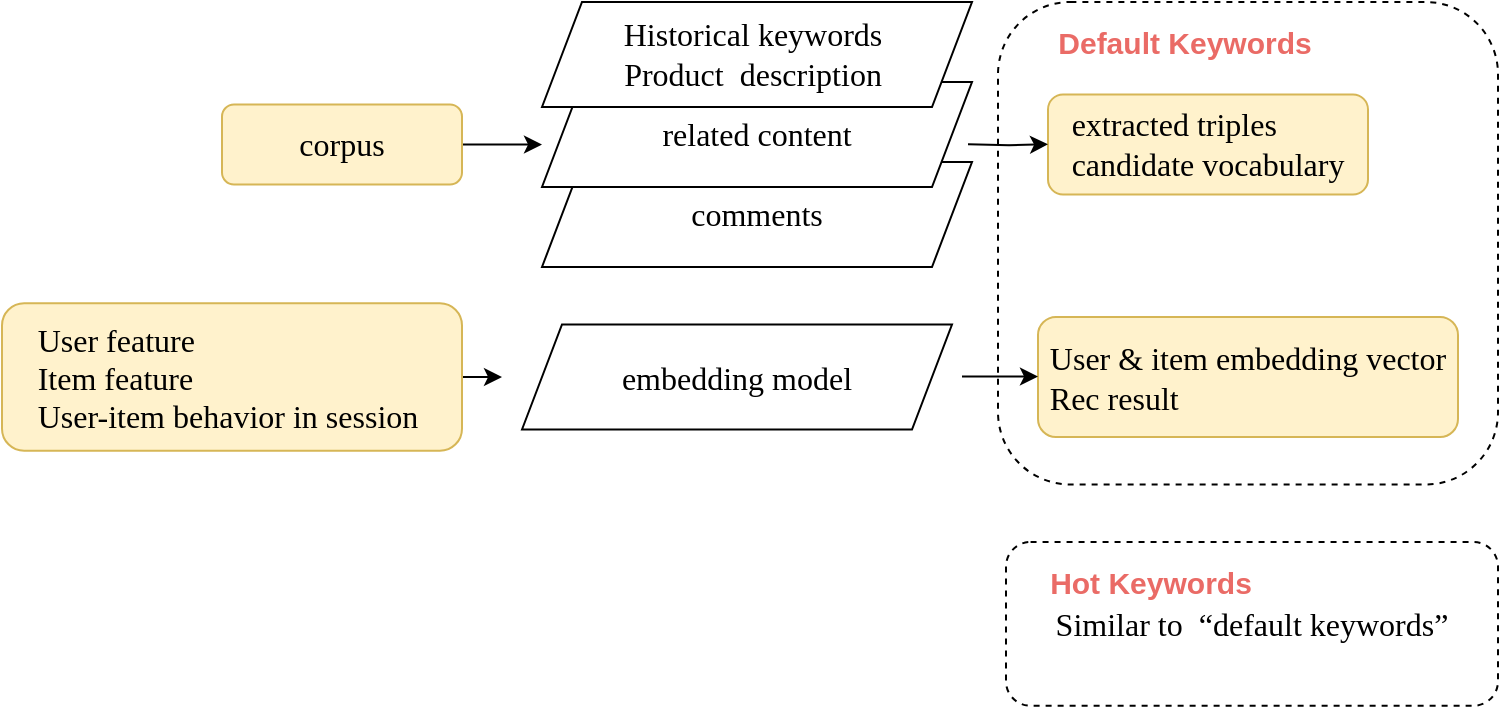 <mxfile version="13.7.4" type="github">
  <diagram id="C5RBs43oDa-KdzZeNtuy" name="Page-1">
    <mxGraphModel dx="2834" dy="870" grid="1" gridSize="10" guides="1" tooltips="1" connect="1" arrows="1" fold="1" page="1" pageScale="1" pageWidth="827" pageHeight="1169" math="0" shadow="0">
      <root>
        <mxCell id="WIyWlLk6GJQsqaUBKTNV-0" />
        <mxCell id="WIyWlLk6GJQsqaUBKTNV-1" parent="WIyWlLk6GJQsqaUBKTNV-0" />
        <mxCell id="ZPdB1FBcaC2-CpLJvqNs-25" style="edgeStyle=orthogonalEdgeStyle;rounded=0;orthogonalLoop=1;jettySize=auto;html=1;fontColor=#000000;" edge="1" parent="WIyWlLk6GJQsqaUBKTNV-1" source="WIyWlLk6GJQsqaUBKTNV-3">
          <mxGeometry relative="1" as="geometry">
            <mxPoint x="-892" y="311.25" as="targetPoint" />
          </mxGeometry>
        </mxCell>
        <mxCell id="WIyWlLk6GJQsqaUBKTNV-3" value="&lt;p style=&quot;line-height: normal ; margin-top: 0pt ; margin-bottom: 0pt ; margin-left: 0in ; text-align: left ; direction: ltr ; unicode-bidi: embed ; word-break: normal&quot;&gt;&lt;span style=&quot;font-size: 12pt ; font-family: &amp;#34;calibri&amp;#34;&quot;&gt;corpus&lt;/span&gt;&lt;/p&gt;" style="rounded=1;whiteSpace=wrap;html=1;fontSize=12;glass=0;strokeWidth=1;shadow=0;fillColor=#fff2cc;strokeColor=#d6b656;" parent="WIyWlLk6GJQsqaUBKTNV-1" vertex="1">
          <mxGeometry x="-1052" y="291.25" width="120" height="40" as="geometry" />
        </mxCell>
        <mxCell id="WIyWlLk6GJQsqaUBKTNV-7" value="&lt;p style=&quot;margin-top: 0pt ; margin-bottom: 0pt ; margin-left: 0in ; text-align: left ; direction: ltr ; unicode-bidi: embed ; word-break: normal&quot;&gt;&lt;span style=&quot;font-size: 12pt ; font-family: &amp;#34;calibri&amp;#34;&quot;&gt;extracted triples&lt;/span&gt;&lt;/p&gt;&lt;p style=&quot;margin-top: 0pt ; margin-bottom: 0pt ; margin-left: 0in ; text-align: left ; direction: ltr ; unicode-bidi: embed ; word-break: normal&quot;&gt;&lt;span style=&quot;font-size: 12pt ; font-family: &amp;#34;calibri&amp;#34;&quot;&gt;candidate vocabulary&lt;/span&gt;&lt;/p&gt;" style="rounded=1;whiteSpace=wrap;html=1;fontSize=12;glass=0;strokeWidth=1;shadow=0;fillColor=#fff2cc;strokeColor=#d6b656;" parent="WIyWlLk6GJQsqaUBKTNV-1" vertex="1">
          <mxGeometry x="-639" y="286.25" width="160" height="50" as="geometry" />
        </mxCell>
        <mxCell id="WIyWlLk6GJQsqaUBKTNV-12" value="&lt;p style=&quot;margin-top: 0pt ; margin-bottom: 0pt ; margin-left: 0in ; text-align: left ; direction: ltr ; unicode-bidi: embed ; word-break: normal&quot;&gt;&lt;span style=&quot;font-size: 12pt ; font-family: &amp;#34;calibri&amp;#34;&quot;&gt;User &amp;amp; item embedding vector&lt;/span&gt;&lt;/p&gt;&lt;p style=&quot;margin-top: 0pt ; margin-bottom: 0pt ; margin-left: 0in ; text-align: left ; direction: ltr ; unicode-bidi: embed ; word-break: normal&quot;&gt;&lt;span style=&quot;font-size: 12pt ; font-family: &amp;#34;calibri&amp;#34;&quot;&gt;Rec result&lt;/span&gt;&lt;/p&gt;" style="rounded=1;whiteSpace=wrap;html=1;fontSize=12;glass=0;strokeWidth=1;shadow=0;fillColor=#fff2cc;strokeColor=#d6b656;" parent="WIyWlLk6GJQsqaUBKTNV-1" vertex="1">
          <mxGeometry x="-644" y="397.5" width="210" height="60" as="geometry" />
        </mxCell>
        <mxCell id="ZPdB1FBcaC2-CpLJvqNs-4" style="edgeStyle=orthogonalEdgeStyle;rounded=0;orthogonalLoop=1;jettySize=auto;html=1;exitX=1;exitY=0.5;exitDx=0;exitDy=0;" edge="1" parent="WIyWlLk6GJQsqaUBKTNV-1" source="ZPdB1FBcaC2-CpLJvqNs-1">
          <mxGeometry relative="1" as="geometry">
            <mxPoint x="-912" y="427.25" as="targetPoint" />
          </mxGeometry>
        </mxCell>
        <mxCell id="ZPdB1FBcaC2-CpLJvqNs-1" value="&lt;p style=&quot;margin-top: 0pt ; margin-bottom: 0pt ; margin-left: 0in ; text-align: left ; direction: ltr ; unicode-bidi: embed ; word-break: normal&quot;&gt;&lt;span style=&quot;font-size: 12pt ; font-family: &amp;#34;calibri&amp;#34;&quot;&gt;User feature&amp;nbsp;&amp;nbsp;&lt;/span&gt;&lt;/p&gt;&lt;p style=&quot;margin-top: 0pt ; margin-bottom: 0pt ; margin-left: 0in ; text-align: left ; direction: ltr ; unicode-bidi: embed ; word-break: normal&quot;&gt;&lt;span style=&quot;font-family: &amp;#34;calibri&amp;#34; ; font-size: 12pt&quot;&gt;Item feature&lt;/span&gt;&lt;/p&gt;&lt;p style=&quot;margin-top: 0pt ; margin-bottom: 0pt ; margin-left: 0in ; text-align: left ; direction: ltr ; unicode-bidi: embed ; word-break: normal&quot;&gt;&lt;span style=&quot;font-size: 12pt ; font-family: &amp;#34;calibri&amp;#34;&quot;&gt;User-item behavior in &lt;/span&gt;&lt;span style=&quot;font-size: 12pt ; font-family: &amp;#34;calibri&amp;#34;&quot;&gt;session&amp;nbsp;&lt;/span&gt;&lt;/p&gt;" style="rounded=1;whiteSpace=wrap;html=1;fontSize=12;glass=0;strokeWidth=1;shadow=0;fillColor=#fff2cc;strokeColor=#d6b656;" vertex="1" parent="WIyWlLk6GJQsqaUBKTNV-1">
          <mxGeometry x="-1162" y="390.63" width="230" height="73.75" as="geometry" />
        </mxCell>
        <mxCell id="ZPdB1FBcaC2-CpLJvqNs-15" style="edgeStyle=orthogonalEdgeStyle;rounded=0;orthogonalLoop=1;jettySize=auto;html=1;entryX=0;entryY=0.5;entryDx=0;entryDy=0;fontColor=#000000;" edge="1" parent="WIyWlLk6GJQsqaUBKTNV-1" target="WIyWlLk6GJQsqaUBKTNV-12">
          <mxGeometry relative="1" as="geometry">
            <mxPoint x="-682" y="427.25" as="sourcePoint" />
          </mxGeometry>
        </mxCell>
        <mxCell id="ZPdB1FBcaC2-CpLJvqNs-14" value="&lt;span style=&quot;font-size: 12pt ; font-family: &amp;#34;calibri&amp;#34;&quot;&gt;embedding model&lt;/span&gt;" style="shape=parallelogram;perimeter=parallelogramPerimeter;whiteSpace=wrap;html=1;fixedSize=1;fontColor=#000000;" vertex="1" parent="WIyWlLk6GJQsqaUBKTNV-1">
          <mxGeometry x="-902" y="401.25" width="215" height="52.5" as="geometry" />
        </mxCell>
        <mxCell id="ZPdB1FBcaC2-CpLJvqNs-16" value="&lt;span style=&quot;font-family: &amp;#34;calibri&amp;#34; ; font-size: 16px&quot;&gt;comments&lt;/span&gt;" style="shape=parallelogram;perimeter=parallelogramPerimeter;whiteSpace=wrap;html=1;fixedSize=1;fontColor=#000000;" vertex="1" parent="WIyWlLk6GJQsqaUBKTNV-1">
          <mxGeometry x="-892" y="320" width="215" height="52.5" as="geometry" />
        </mxCell>
        <mxCell id="ZPdB1FBcaC2-CpLJvqNs-17" value="&lt;span style=&quot;font-family: &amp;#34;calibri&amp;#34; ; font-size: 16px&quot;&gt;related content&lt;/span&gt;" style="shape=parallelogram;perimeter=parallelogramPerimeter;whiteSpace=wrap;html=1;fixedSize=1;fontColor=#000000;" vertex="1" parent="WIyWlLk6GJQsqaUBKTNV-1">
          <mxGeometry x="-892" y="280" width="215" height="52.5" as="geometry" />
        </mxCell>
        <mxCell id="ZPdB1FBcaC2-CpLJvqNs-18" value="&lt;span style=&quot;font-size: 12pt ; font-family: &amp;#34;calibri&amp;#34;&quot;&gt;Historical&amp;nbsp;&lt;/span&gt;&lt;span style=&quot;font-size: 12pt ; font-family: &amp;#34;calibri&amp;#34;&quot;&gt;keywords&lt;/span&gt;&lt;span style=&quot;font-size: 12pt ; font-family: &amp;#34;calibri&amp;#34;&quot;&gt;&amp;nbsp;&lt;br&gt;&lt;/span&gt;&lt;span style=&quot;font-size: 12pt ; font-family: &amp;#34;calibri&amp;#34;&quot;&gt;Product&amp;nbsp;&amp;nbsp;&lt;/span&gt;&lt;span style=&quot;font-size: 12pt ; font-family: &amp;#34;calibri&amp;#34;&quot;&gt;description&lt;/span&gt;&lt;span style=&quot;font-size: 12pt ; font-family: &amp;#34;calibri&amp;#34;&quot;&gt;&amp;nbsp;&lt;/span&gt;" style="shape=parallelogram;perimeter=parallelogramPerimeter;whiteSpace=wrap;html=1;fixedSize=1;fontColor=#000000;" vertex="1" parent="WIyWlLk6GJQsqaUBKTNV-1">
          <mxGeometry x="-892" y="240" width="215" height="52.5" as="geometry" />
        </mxCell>
        <mxCell id="ZPdB1FBcaC2-CpLJvqNs-27" style="edgeStyle=orthogonalEdgeStyle;rounded=0;orthogonalLoop=1;jettySize=auto;html=1;fontColor=#000000;" edge="1" parent="WIyWlLk6GJQsqaUBKTNV-1">
          <mxGeometry relative="1" as="geometry">
            <mxPoint x="-639" y="311.15" as="targetPoint" />
            <mxPoint x="-679" y="311.15" as="sourcePoint" />
          </mxGeometry>
        </mxCell>
        <mxCell id="ZPdB1FBcaC2-CpLJvqNs-29" value="" style="rounded=1;whiteSpace=wrap;html=1;fillColor=none;dashed=1;" vertex="1" parent="WIyWlLk6GJQsqaUBKTNV-1">
          <mxGeometry x="-664" y="240" width="250" height="241.25" as="geometry" />
        </mxCell>
        <mxCell id="ZPdB1FBcaC2-CpLJvqNs-32" value="Default Keywords" style="text;html=1;strokeColor=none;fillColor=none;align=center;verticalAlign=middle;whiteSpace=wrap;rounded=0;fontStyle=1;fontColor=#EA6B66;fontSize=15;" vertex="1" parent="WIyWlLk6GJQsqaUBKTNV-1">
          <mxGeometry x="-650" y="250" width="159" height="20" as="geometry" />
        </mxCell>
        <mxCell id="ZPdB1FBcaC2-CpLJvqNs-34" value="&lt;span style=&quot;font-family: &amp;#34;calibri&amp;#34; ; font-size: 12pt ; text-align: left&quot;&gt;Similar to&lt;/span&gt;&lt;span style=&quot;font-family: &amp;#34;calibri&amp;#34; ; font-size: 12pt ; text-align: left&quot;&gt;&amp;nbsp; &lt;/span&gt;&lt;span style=&quot;font-family: &amp;#34;calibri&amp;#34; ; font-size: 12pt ; text-align: left&quot;&gt;“default keywords”&lt;/span&gt;" style="rounded=1;whiteSpace=wrap;html=1;fillColor=none;verticalAlign=middle;dashed=1;" vertex="1" parent="WIyWlLk6GJQsqaUBKTNV-1">
          <mxGeometry x="-660" y="510" width="246" height="81.88" as="geometry" />
        </mxCell>
        <mxCell id="ZPdB1FBcaC2-CpLJvqNs-35" value="Hot Keywords" style="text;html=1;strokeColor=none;fillColor=none;align=center;verticalAlign=middle;whiteSpace=wrap;rounded=0;fontStyle=1;fontColor=#EA6B66;fontSize=15;" vertex="1" parent="WIyWlLk6GJQsqaUBKTNV-1">
          <mxGeometry x="-650" y="520" width="125" height="20" as="geometry" />
        </mxCell>
      </root>
    </mxGraphModel>
  </diagram>
</mxfile>
